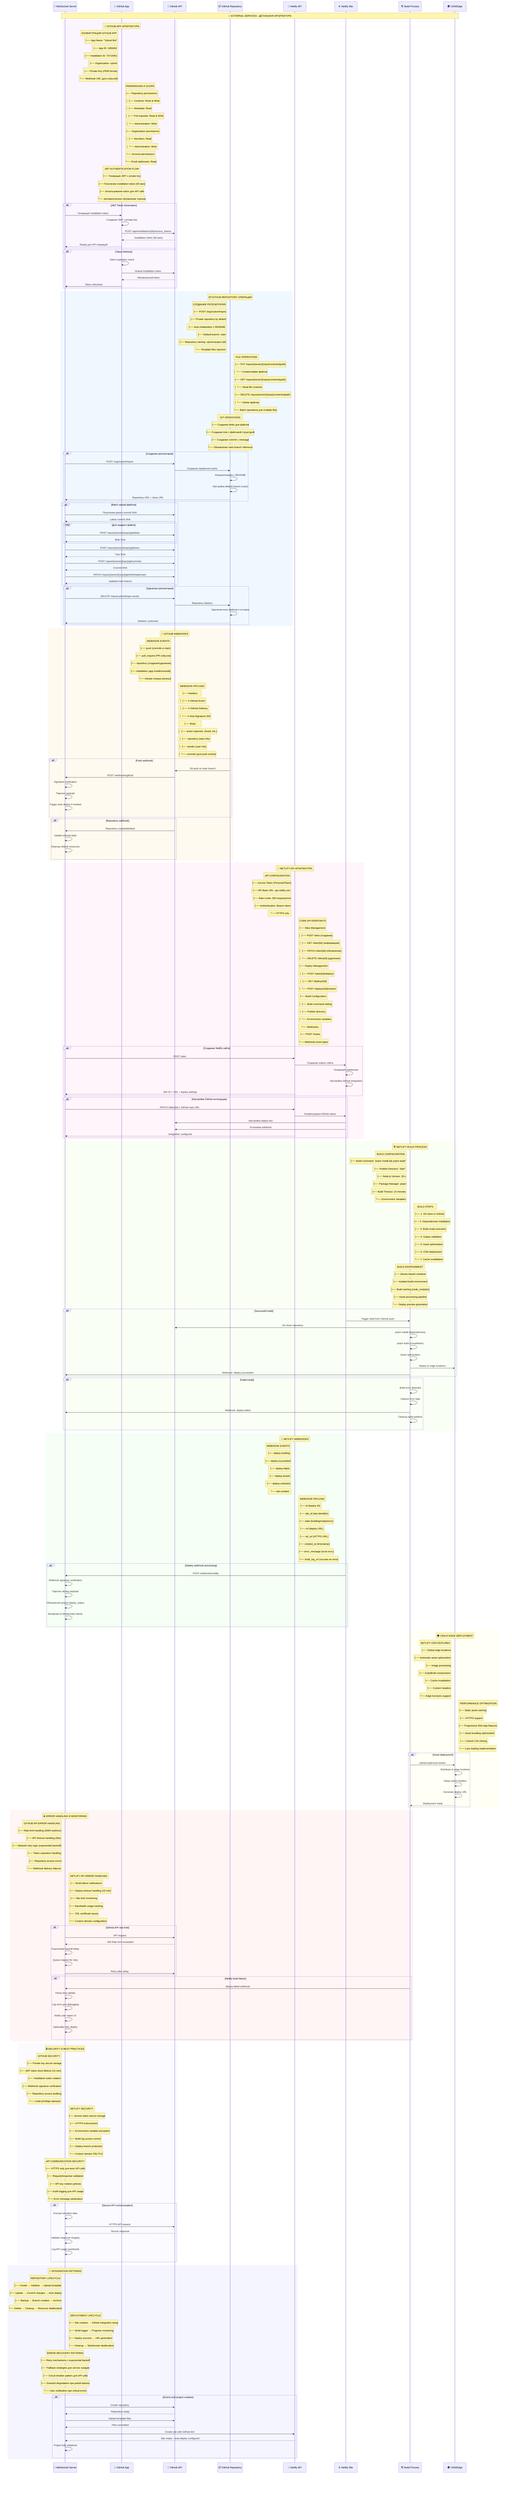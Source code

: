 sequenceDiagram
    participant WS as 🔄 WebSocket Server
    participant GITHUB_APP as 🤖 GitHub App
    participant GITHUB_API as 🐙 GitHub API
    participant REPO as 📦 GitHub Repository
    participant NETLIFY_API as 🚀 Netlify API
    participant NETLIFY_SITE as 🌐 Netlify Site
    participant BUILD as 🏗️ Build Process
    participant CDN as 🌍 CDN/Edge

    Note over WS,CDN: 🔗 EXTERNAL SERVICES - ДЕТАЛЬНАЯ АРХИТЕКТУРА

    %% === GITHUB APP ИНТЕГРАЦИЯ ===
    rect rgb(250, 245, 255)
        Note over GITHUB_APP: 🤖 GITHUB APP АРХИТЕКТУРА
        
        Note left of GITHUB_APP: КОНФИГУРАЦИЯ GITHUB APP
        Note left of GITHUB_APP: ├── App Name: "Vybcel Bot"
        Note left of GITHUB_APP: ├── App ID: 1390062
        Note left of GITHUB_APP: ├── Installation ID: 70719351
        Note left of GITHUB_APP: ├── Organization: vybcel
        Note left of GITHUB_APP: ├── Private Key (PEM format)
        Note left of GITHUB_APP: └── Webhook URL (для событий)

        Note right of GITHUB_APP: PERMISSIONS И SCOPE
        Note right of GITHUB_APP: ├── Repository permissions:
        Note right of GITHUB_APP: │   ├── Contents: Read & Write
        Note right of GITHUB_APP: │   ├── Metadata: Read
        Note right of GITHUB_APP: │   ├── Pull requests: Read & Write
        Note right of GITHUB_APP: │   └── Administration: Write
        Note right of GITHUB_APP: ├── Organization permissions:
        Note right of GITHUB_APP: │   ├── Members: Read
        Note right of GITHUB_APP: │   └── Administration: Write
        Note right of GITHUB_APP: └── Account permissions:
        Note right of GITHUB_APP:     └── Email addresses: Read

        Note over GITHUB_APP: JWT AUTHENTICATION FLOW
        Note over GITHUB_APP: ├── Генерация JWT с private key
        Note over GITHUB_APP: ├── Получение installation token (60 мин)
        Note over GITHUB_APP: ├── Использование token для API calls
        Note over GITHUB_APP: └── Автоматическое обновление токенов

        alt JWT Token Generation
            WS->>GITHUB_APP: Генерация installation token
            GITHUB_APP->>GITHUB_APP: Создание JWT с private key
            GITHUB_APP->>GITHUB_API: POST /app/installations/{id}/access_tokens
            GITHUB_API-->>GITHUB_APP: Installation token (60 мин)
            GITHUB_APP-->>WS: Ready для API операций
        end
        
        alt Token Refresh
            GITHUB_APP->>GITHUB_APP: Token expiration check
            GITHUB_APP->>GITHUB_API: Новый installation token
            GITHUB_API-->>GITHUB_APP: Обновленный token
            GITHUB_APP->>WS: Token refreshed
        end
    end

    %% === GITHUB REPOSITORY OPERATIONS ===
    rect rgb(240, 248, 255)
        Note over REPO: 📦 GITHUB REPOSITORY ОПЕРАЦИИ
        
        Note left of REPO: СОЗДАНИЕ РЕПОЗИТОРИЯ
        Note left of REPO: ├── POST /orgs/vybcel/repos
        Note left of REPO: ├── Private repository by default
        Note left of REPO: ├── Auto-initialization с README
        Note left of REPO: ├── Default branch: main
        Note left of REPO: ├── Repository naming: vybcel-project-{id}
        Note left of REPO: └── Template files injection

        Note right of REPO: FILE OPERATIONS
        Note right of REPO: ├── PUT /repos/{owner}/{repo}/contents/{path}
        Note right of REPO: │   └── Create/Update файлов
        Note right of REPO: ├── GET /repos/{owner}/{repo}/contents/{path}
        Note right of REPO: │   └── Read file contents
        Note right of REPO: ├── DELETE /repos/{owner}/{repo}/contents/{path}
        Note right of REPO: │   └── Delete файлов
        Note right of REPO: └── Batch operations для multiple files

        Note over REPO: GIT OPERATIONS
        Note over REPO: ├── Создание blobs для файлов
        Note over REPO: ├── Создание tree с файловой структурой
        Note over REPO: ├── Создание commit с message
        Note over REPO: └── Обновление main branch reference

        alt Создание репозитория
            WS->>GITHUB_API: POST /orgs/vybcel/repos
            GITHUB_API->>REPO: Создание приватного репо
            REPO->>REPO: Инициализация с README
            REPO->>REPO: Настройка default branch (main)
            REPO-->>WS: Repository URL + clone URL
        end
        
        alt Batch upload файлов
            WS->>GITHUB_API: Получение parent commit SHA
            GITHUB_API-->>WS: Latest commit SHA
            
            loop Для каждого файла
                WS->>GITHUB_API: POST /repos/{owner}/{repo}/git/blobs
                GITHUB_API-->>WS: Blob SHA
            end
            
            WS->>GITHUB_API: POST /repos/{owner}/{repo}/git/trees
            GITHUB_API-->>WS: Tree SHA
            
            WS->>GITHUB_API: POST /repos/{owner}/{repo}/git/commits
            GITHUB_API-->>WS: Commit SHA
            
            WS->>GITHUB_API: PATCH /repos/{owner}/{repo}/git/refs/heads/main
            GITHUB_API-->>WS: Updated main branch
        end
        
        alt Удаление репозитория
            WS->>GITHUB_API: DELETE /repos/vybcel/{repo-name}
            GITHUB_API->>REPO: Repository deletion
            REPO->>REPO: Удаление всех файлов и истории
            REPO-->>WS: Deletion confirmed
        end
    end

    %% === GITHUB WEBHOOKS ===
    rect rgb(255, 250, 240)
        Note over GITHUB_API: 🔔 GITHUB WEBHOOKS
        
        Note left of GITHUB_API: WEBHOOK EVENTS
        Note left of GITHUB_API: ├── push (commits в main)
        Note left of GITHUB_API: ├── pull_request (PR события)
        Note left of GITHUB_API: ├── repository (создание/удаление)
        Note left of GITHUB_API: ├── installation (app install/uninstall)
        Note left of GITHUB_API: └── release (новые релизы)

        Note right of GITHUB_API: WEBHOOK PAYLOAD
        Note right of GITHUB_API: ├── Headers:
        Note right of GITHUB_API: │   ├── X-GitHub-Event
        Note right of GITHUB_API: │   ├── X-GitHub-Delivery
        Note right of GITHUB_API: │   └── X-Hub-Signature-256
        Note right of GITHUB_API: ├── Body:
        Note right of GITHUB_API: │   ├── action (opened, closed, etc.)
        Note right of GITHUB_API: │   ├── repository (repo info)
        Note right of GITHUB_API: │   ├── sender (user info)
        Note right of GITHUB_API: │   └── commits (для push events)

        alt Push webhook
            REPO->>GITHUB_API: Git push to main branch
            GITHUB_API->>WS: POST /webhooks/github
            WS->>WS: Signature verification
            WS->>WS: Парсинг payload
            WS->>WS: Trigger auto-deploy if needed
        end
        
        alt Repository webhook
            GITHUB_API->>WS: Repository created/deleted
            WS->>WS: Update internal state
            WS->>WS: Cleanup related resources
        end
    end

    %% === NETLIFY API ИНТЕГРАЦИЯ ===
    rect rgb(255, 245, 250)
        Note over NETLIFY_API: 🚀 NETLIFY API АРХИТЕКТУРА
        
        Note left of NETLIFY_API: API CONFIGURATION
        Note left of NETLIFY_API: ├── Access Token (Personal/Team)
        Note left of NETLIFY_API: ├── API Base URL: api.netlify.com
        Note left of NETLIFY_API: ├── Rate Limits: 500 requests/min
        Note left of NETLIFY_API: ├── Authentication: Bearer token
        Note left of NETLIFY_API: └── HTTPS only

        Note right of NETLIFY_API: CORE API ENDPOINTS
        Note right of NETLIFY_API: ├── Sites Management:
        Note right of NETLIFY_API: │   ├── POST /sites (создание)
        Note right of NETLIFY_API: │   ├── GET /sites/{id} (информация)
        Note right of NETLIFY_API: │   ├── PATCH /sites/{id} (обновление)
        Note right of NETLIFY_API: │   └── DELETE /sites/{id} (удаление)
        Note right of NETLIFY_API: ├── Deploy Management:
        Note right of NETLIFY_API: │   ├── POST /sites/{id}/deploys
        Note right of NETLIFY_API: │   ├── GET /deploys/{id}
        Note right of NETLIFY_API: │   └── POST /deploys/{id}/restore
        Note right of NETLIFY_API: ├── Build Configuration:
        Note right of NETLIFY_API: │   ├── Build command setting
        Note right of NETLIFY_API: │   ├── Publish directory
        Note right of NETLIFY_API: │   └── Environment variables
        Note right of NETLIFY_API: └── Webhooks:
        Note right of NETLIFY_API:     ├── POST /hooks
        Note right of NETLIFY_API:     └── Webhook event types

        alt Создание Netlify сайта
            WS->>NETLIFY_API: POST /sites
            NETLIFY_API->>NETLIFY_SITE: Создание нового сайта
            NETLIFY_SITE->>NETLIFY_SITE: Генерация subdomain
            NETLIFY_SITE->>NETLIFY_SITE: Настройка GitHub integration
            NETLIFY_API-->>WS: Site ID + URL + deploy settings
        end
        
        alt Настройка GitHub интеграции
            WS->>NETLIFY_API: PATCH /sites/{id} с GitHub repo URL
            NETLIFY_API->>NETLIFY_SITE: Конфигурация GitHub связи
            NETLIFY_SITE->>GITHUB_API: Настройка deploy key
            NETLIFY_SITE->>GITHUB_API: Установка webhook
            NETLIFY_API-->>WS: Integration configured
        end
    end

    %% === NETLIFY BUILD PROCESS ===
    rect rgb(250, 255, 245)
        Note over BUILD: 🏗️ NETLIFY BUILD PROCESS
        
        Note left of BUILD: BUILD CONFIGURATION
        Note left of BUILD: ├── Build Command: "pnpm install && pnpm build"
        Note left of BUILD: ├── Publish Directory: "dist/"
        Note left of BUILD: ├── Node.js Version: 18.x
        Note left of BUILD: ├── Package Manager: pnpm
        Note left of BUILD: ├── Build Timeout: 15 minutes
        Note left of BUILD: └── Environment Variables

        Note right of BUILD: BUILD STEPS
        Note right of BUILD: ├── 1. Git clone от GitHub
        Note right of BUILD: ├── 2. Dependencies installation
        Note right of BUILD: ├── 3. Build script execution
        Note right of BUILD: ├── 4. Output validation
        Note right of BUILD: ├── 5. Asset optimization
        Note right of BUILD: ├── 6. CDN deployment
        Note right of BUILD: └── 7. Cache invalidation

        Note over BUILD: BUILD ENVIRONMENT
        Note over BUILD: ├── Ubuntu-based container
        Note over BUILD: ├── Isolated build environment
        Note over BUILD: ├── Build caching (node_modules)
        Note over BUILD: ├── Asset processing pipeline
        Note over BUILD: └── Deploy preview generation

        alt Successful build
            NETLIFY_SITE->>BUILD: Trigger build from GitHub push
            BUILD->>GITHUB_API: Git clone repository
            BUILD->>BUILD: pnpm install (dependencies)
            BUILD->>BUILD: pnpm build (compilation)
            BUILD->>BUILD: Asset optimization
            BUILD->>CDN: Deploy to edge locations
            BUILD->>WS: Webhook: deploy-succeeded
        end
        
        alt Failed build
            BUILD->>BUILD: Build error detected
            BUILD->>BUILD: Capture error logs
            BUILD->>WS: Webhook: deploy-failed
            BUILD->>BUILD: Cleanup build artifacts
        end
    end

    %% === NETLIFY WEBHOOKS ===
    rect rgb(245, 255, 245)
        Note over NETLIFY_API: 🔔 NETLIFY WEBHOOKS
        
        Note left of NETLIFY_API: WEBHOOK EVENTS
        Note left of NETLIFY_API: ├── deploy-building
        Note left of NETLIFY_API: ├── deploy-succeeded
        Note left of NETLIFY_API: ├── deploy-failed
        Note left of NETLIFY_API: ├── deploy-locked
        Note left of NETLIFY_API: ├── deploy-unlocked
        Note left of NETLIFY_API: └── site-created

        Note right of NETLIFY_API: WEBHOOK PAYLOAD
        Note right of NETLIFY_API: ├── id (deploy ID)
        Note right of NETLIFY_API: ├── site_id (site identifier)
        Note right of NETLIFY_API: ├── state (building/ready/error)
        Note right of NETLIFY_API: ├── url (deploy URL)
        Note right of NETLIFY_API: ├── ssl_url (HTTPS URL)
        Note right of NETLIFY_API: ├── created_at (timestamp)
        Note right of NETLIFY_API: ├── error_message (если есть)
        Note right of NETLIFY_API: └── build_log_url (ссылка на логи)

        alt Deploy webhook processing
            NETLIFY_SITE->>WS: POST /webhooks/netlify
            WS->>WS: Webhook signature verification
            WS->>WS: Парсинг deploy payload
            WS->>WS: Обновление project deploy_status
            WS->>WS: Broadcast to WebSocket clients
        end
    end

    %% === CDN И EDGE DEPLOYMENT ===
    rect rgb(255, 255, 245)
        Note over CDN: 🌍 CDN И EDGE DEPLOYMENT
        
        Note left of CDN: NETLIFY CDN FEATURES
        Note left of CDN: ├── Global edge locations
        Note left of CDN: ├── Automatic asset optimization
        Note left of CDN: ├── Image processing
        Note left of CDN: ├── Gzip/Brotli compression
        Note left of CDN: ├── Cache invalidation
        Note left of CDN: ├── Custom headers
        Note left of CDN: └── Edge functions support

        Note right of CDN: PERFORMANCE OPTIMIZATION
        Note right of CDN: ├── Static asset caching
        Note right of CDN: ├── HTTP/2 support
        Note right of CDN: ├── Progressive Web App features
        Note right of CDN: ├── Asset bundling optimization
        Note right of CDN: ├── Critical CSS inlining
        Note right of CDN: └── Lazy loading implementation

        alt Asset deployment
            BUILD->>CDN: Upload optimized assets
            CDN->>CDN: Distribute to edge locations
            CDN->>CDN: Setup cache headers
            CDN->>CDN: Generate deploy URL
            CDN-->>BUILD: Deployment ready
        end
    end

    %% === ERROR HANDLING И MONITORING ===
    rect rgb(255, 245, 245)
        Note over WS: ❌ ERROR HANDLING И MONITORING
        
        Note left of WS: GITHUB API ERROR HANDLING
        Note left of WS: ├── Rate limit handling (5000 req/hour)
        Note left of WS: ├── API timeout handling (30s)
        Note left of WS: ├── Network retry logic (exponential backoff)
        Note left of WS: ├── Token expiration handling
        Note left of WS: ├── Repository access errors
        Note left of WS: └── Webhook delivery failures

        Note right of WS: NETLIFY API ERROR HANDLING
        Note right of WS: ├── Build failure notifications
        Note right of WS: ├── Deploy timeout handling (15 min)
        Note right of WS: ├── Site limit monitoring
        Note right of WS: ├── Bandwidth usage tracking
        Note right of WS: ├── SSL certificate issues
        Note right of WS: └── Custom domain configuration

        alt GitHub API rate limit
            WS->>GITHUB_API: API request
            GITHUB_API-->>WS: 403 Rate limit exceeded
            WS->>WS: Exponential backoff delay
            WS->>WS: Queue request for retry
            WS->>GITHUB_API: Retry after delay
        end
        
        alt Netlify build failure
            BUILD->>WS: deploy-failed webhook
            WS->>WS: Parse error details
            WS->>WS: Log error для debugging
            WS->>WS: Notify user через UI
            WS->>WS: Optionally retry deploy
        end
    end

    %% === SECURITY И BEST PRACTICES ===
    rect rgb(250, 250, 255)
        Note over WS: 🔒 SECURITY И BEST PRACTICES
        
        Note left of WS: GITHUB SECURITY
        Note left of WS: ├── Private key secure storage
        Note left of WS: ├── JWT token short lifetime (10 min)
        Note left of WS: ├── Installation token rotation
        Note left of WS: ├── Webhook signature verification
        Note left of WS: ├── Repository access auditing
        Note left of WS: └── Least privilege принцип

        Note right of WS: NETLIFY SECURITY
        Note right of WS: ├── Access token secure storage
        Note right of WS: ├── HTTPS enforcement
        Note right of WS: ├── Environment variable encryption
        Note right of WS: ├── Build log access control
        Note right of WS: ├── Deploy branch protection
        Note right of WS: └── Custom domain SSL/TLS

        Note over WS: API COMMUNICATION SECURITY
        Note over WS: ├── HTTPS only для всех API calls
        Note over WS: ├── Request/response validation
        Note over WS: ├── API key rotation policies
        Note over WS: ├── Audit logging для API usage
        Note over WS: └── Error message sanitization

        alt Secure API communication
            WS->>WS: Encrypt sensitive data
            WS->>GITHUB_API: HTTPS API request
            GITHUB_API-->>WS: Secure response
            WS->>WS: Validate response integrity
            WS->>WS: Log API usage (sanitized)
        end
    end

    %% === INTEGRATION PATTERNS ===
    rect rgb(245, 245, 255)
        Note over WS: 🔄 INTEGRATION PATTERNS
        
        Note left of WS: REPOSITORY LIFECYCLE
        Note left of WS: ├── Create → Initialize → Upload template
        Note left of WS: ├── Update → Commit changes → Auto-deploy
        Note left of WS: ├── Backup → Branch creation → Archive
        Note left of WS: └── Delete → Cleanup → Resource deallocation

        Note right of WS: DEPLOYMENT LIFECYCLE
        Note right of WS: ├── Site creation → GitHub integration setup
        Note right of WS: ├── Build trigger → Progress monitoring
        Note right of WS: ├── Deploy success → URL generation
        Note right of WS: └── Cleanup → Site/domain deallocation

        Note over WS: ERROR RECOVERY PATTERNS
        Note over WS: ├── Retry mechanisms с exponential backoff
        Note over WS: ├── Fallback strategies для service outages
        Note over WS: ├── Circuit breaker pattern для API calls
        Note over WS: ├── Graceful degradation при partial failures
        Note over WS: └── User notification при critical errors

        alt End-to-end project creation
            WS->>GITHUB_API: Create repository
            GITHUB_API-->>WS: Repository ready
            WS->>GITHUB_API: Upload template files
            GITHUB_API-->>WS: Files committed
            WS->>NETLIFY_API: Create site with GitHub link
            NETLIFY_API-->>WS: Site ready + auto-deploy configured
            WS->>WS: Project fully initialized
        end
    end